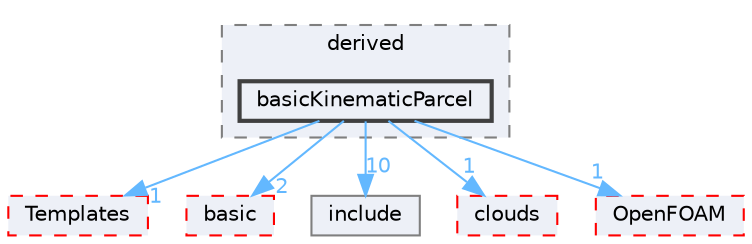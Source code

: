 digraph "src/lagrangian/intermediate/parcels/derived/basicKinematicParcel"
{
 // LATEX_PDF_SIZE
  bgcolor="transparent";
  edge [fontname=Helvetica,fontsize=10,labelfontname=Helvetica,labelfontsize=10];
  node [fontname=Helvetica,fontsize=10,shape=box,height=0.2,width=0.4];
  compound=true
  subgraph clusterdir_d25ce32b8f85f1a08cd016b541e3d76e {
    graph [ bgcolor="#edf0f7", pencolor="grey50", label="derived", fontname=Helvetica,fontsize=10 style="filled,dashed", URL="dir_d25ce32b8f85f1a08cd016b541e3d76e.html",tooltip=""]
  dir_49c3f7a7bdb96fe06ddd56861c51aa7e [label="basicKinematicParcel", fillcolor="#edf0f7", color="grey25", style="filled,bold", URL="dir_49c3f7a7bdb96fe06ddd56861c51aa7e.html",tooltip=""];
  }
  dir_0e9805b96b2bf461314a136059d44950 [label="Templates", fillcolor="#edf0f7", color="red", style="filled,dashed", URL="dir_0e9805b96b2bf461314a136059d44950.html",tooltip=""];
  dir_584e0ab0901b4327f36f4285cac7f2f8 [label="basic", fillcolor="#edf0f7", color="red", style="filled,dashed", URL="dir_584e0ab0901b4327f36f4285cac7f2f8.html",tooltip=""];
  dir_5ad2c1d6ebf0f238b9e7d5151a24f37c [label="include", fillcolor="#edf0f7", color="grey50", style="filled", URL="dir_5ad2c1d6ebf0f238b9e7d5151a24f37c.html",tooltip=""];
  dir_bdd630a78c14e3d279a2564e7964fc69 [label="clouds", fillcolor="#edf0f7", color="red", style="filled,dashed", URL="dir_bdd630a78c14e3d279a2564e7964fc69.html",tooltip=""];
  dir_c5473ff19b20e6ec4dfe5c310b3778a8 [label="OpenFOAM", fillcolor="#edf0f7", color="red", style="filled,dashed", URL="dir_c5473ff19b20e6ec4dfe5c310b3778a8.html",tooltip=""];
  dir_49c3f7a7bdb96fe06ddd56861c51aa7e->dir_0e9805b96b2bf461314a136059d44950 [headlabel="1", labeldistance=1.5 headhref="dir_000233_003976.html" href="dir_000233_003976.html" color="steelblue1" fontcolor="steelblue1"];
  dir_49c3f7a7bdb96fe06ddd56861c51aa7e->dir_584e0ab0901b4327f36f4285cac7f2f8 [headlabel="2", labeldistance=1.5 headhref="dir_000233_000211.html" href="dir_000233_000211.html" color="steelblue1" fontcolor="steelblue1"];
  dir_49c3f7a7bdb96fe06ddd56861c51aa7e->dir_5ad2c1d6ebf0f238b9e7d5151a24f37c [headlabel="10", labeldistance=1.5 headhref="dir_000233_001801.html" href="dir_000233_001801.html" color="steelblue1" fontcolor="steelblue1"];
  dir_49c3f7a7bdb96fe06ddd56861c51aa7e->dir_bdd630a78c14e3d279a2564e7964fc69 [headlabel="1", labeldistance=1.5 headhref="dir_000233_000508.html" href="dir_000233_000508.html" color="steelblue1" fontcolor="steelblue1"];
  dir_49c3f7a7bdb96fe06ddd56861c51aa7e->dir_c5473ff19b20e6ec4dfe5c310b3778a8 [headlabel="1", labeldistance=1.5 headhref="dir_000233_002695.html" href="dir_000233_002695.html" color="steelblue1" fontcolor="steelblue1"];
}
